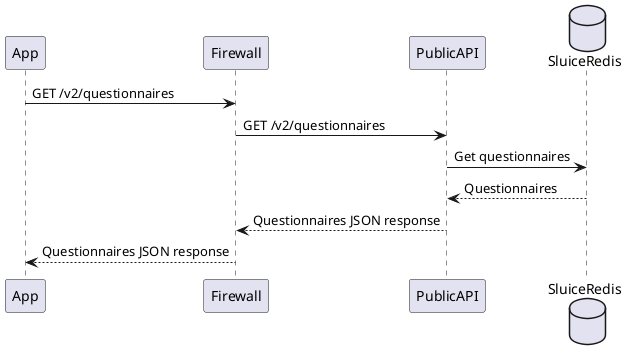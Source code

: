 @startuml
participant App         as App
participant Firewall    as Firewall
participant PublicAPI   as API
database    SluiceRedis as Redis

App       ->  Firewall : GET /v2/questionnaires
Firewall  ->  API      : GET /v2/questionnaires
API       ->  Redis    : Get questionnaires
Redis     --> API      : Questionnaires
API       --> Firewall : Questionnaires JSON response
Firewall  --> App      : Questionnaires JSON response
@enduml